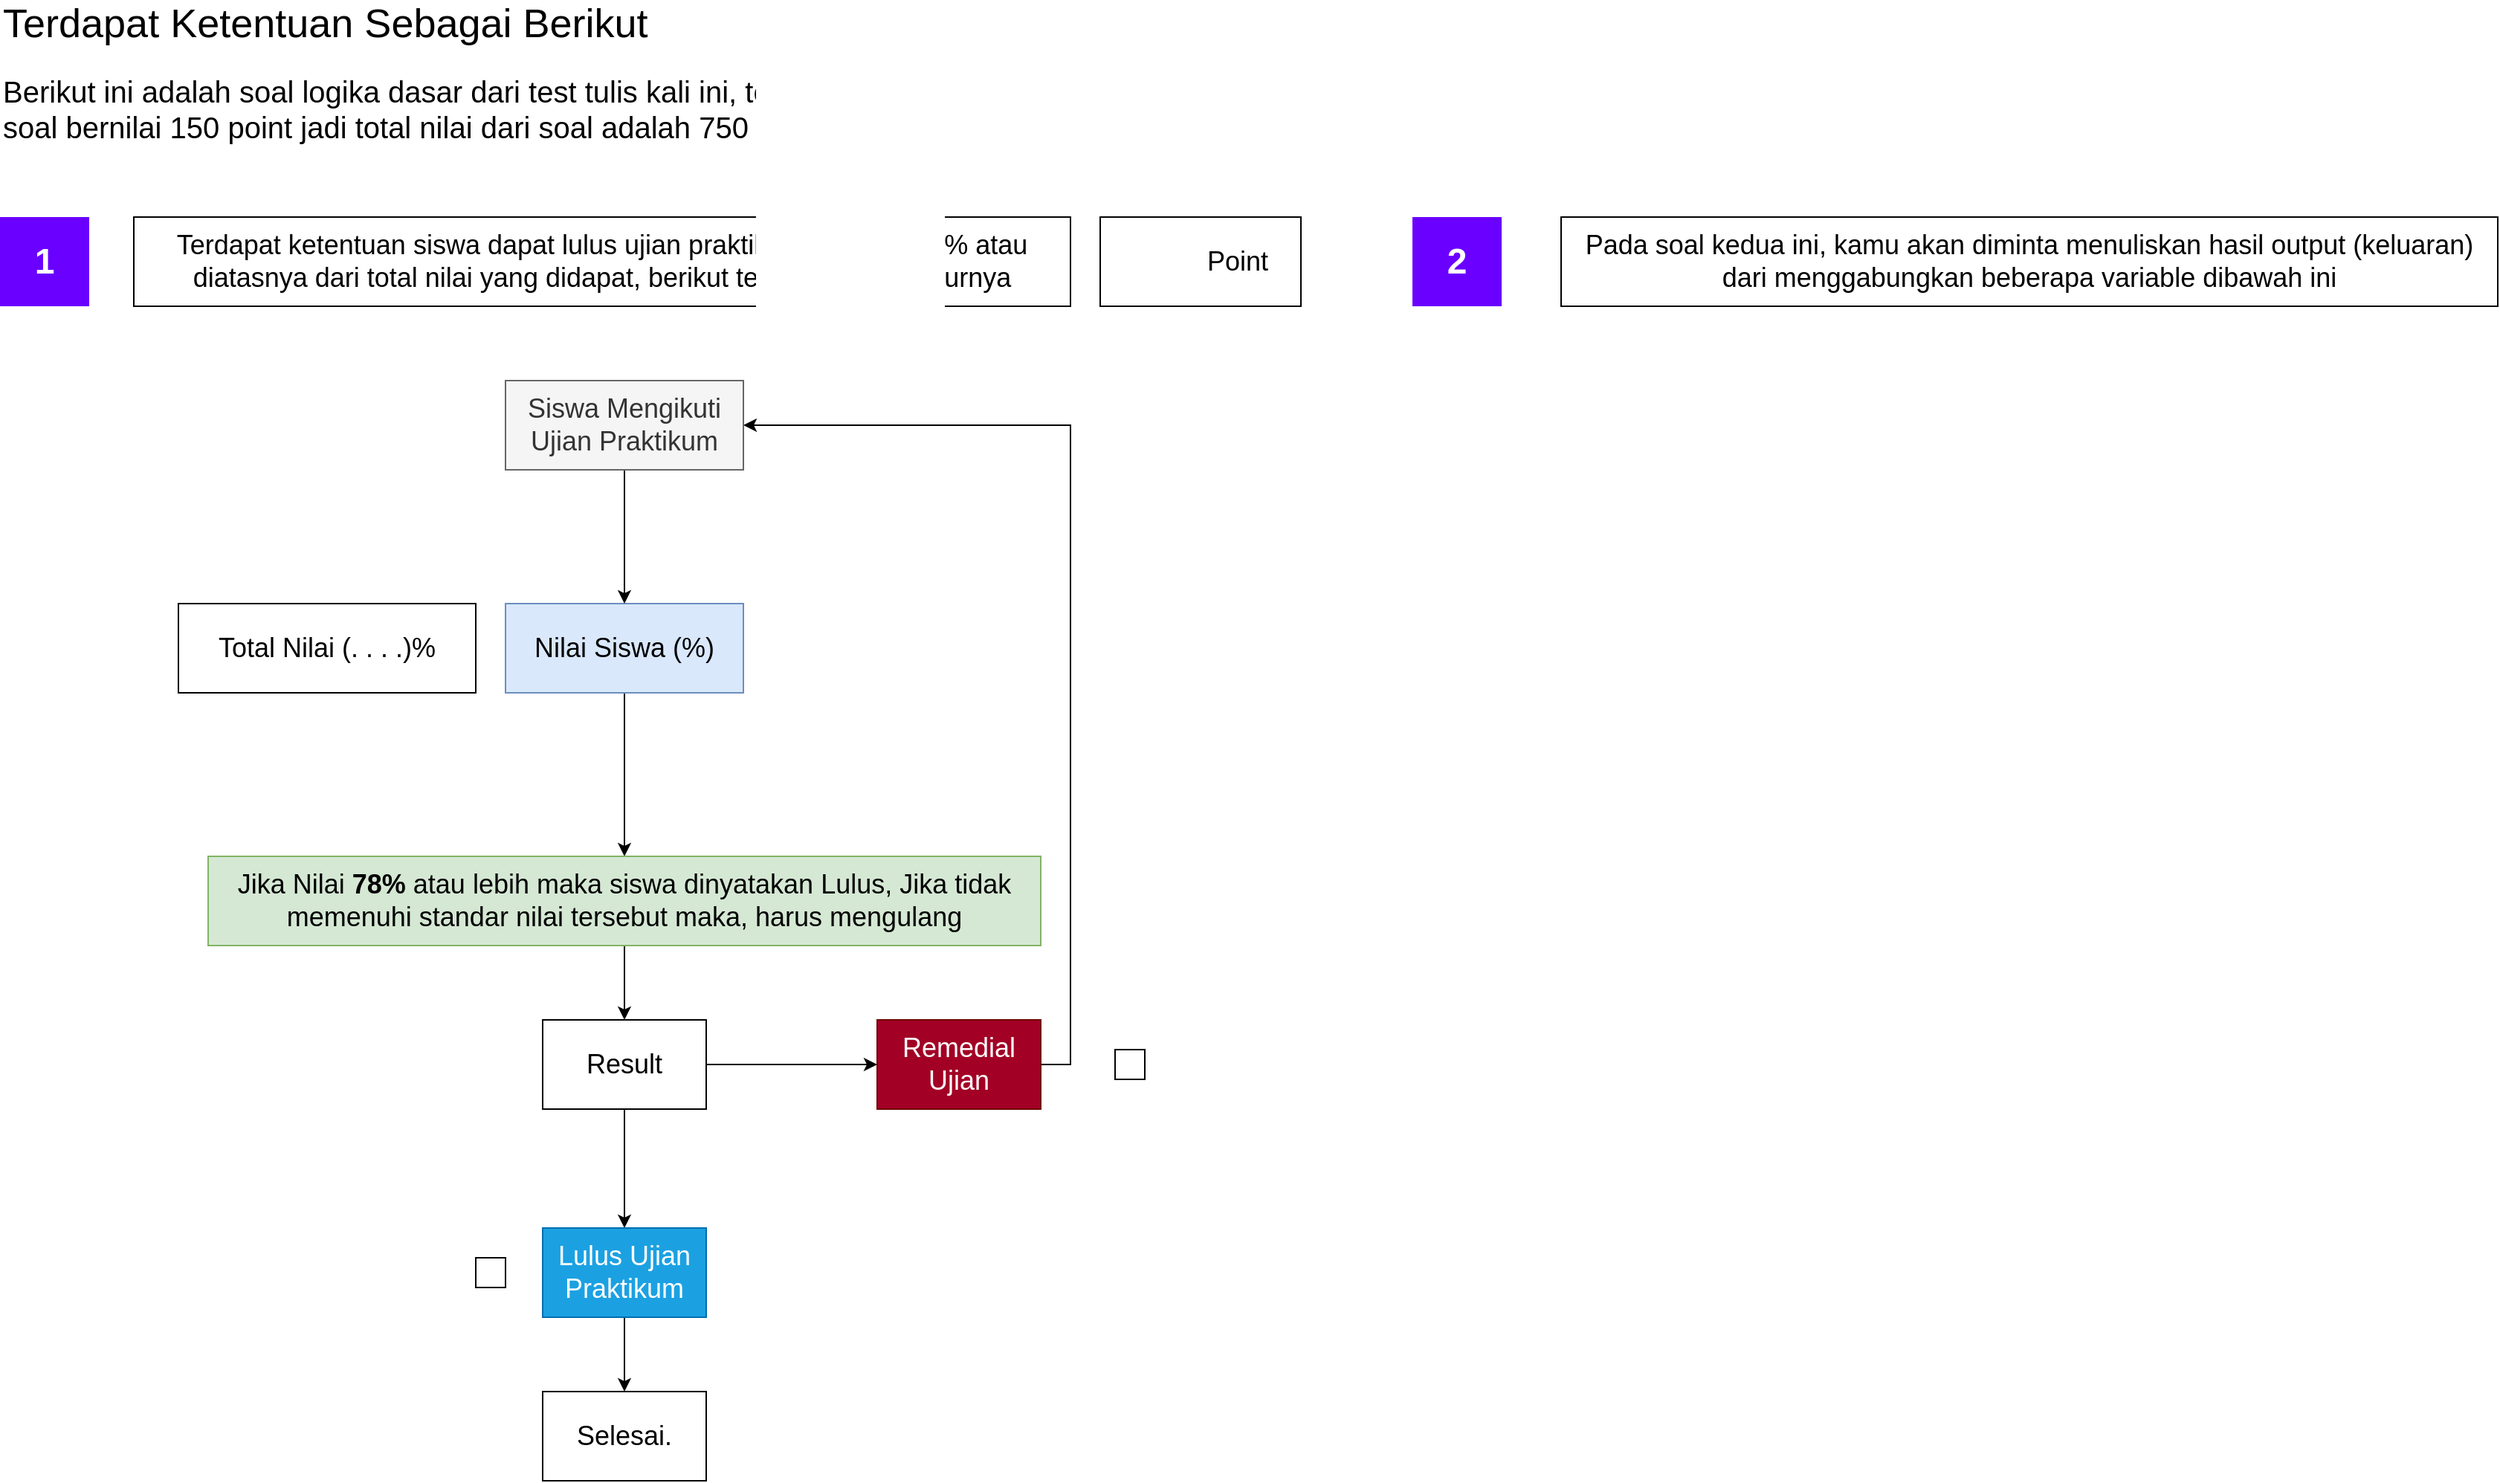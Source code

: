 <mxfile version="10.4.2" type="device"><diagram id="mIngEoSgfQCIhs4ZJ9iA" name="Page-1"><mxGraphModel dx="1600" dy="780" grid="1" gridSize="10" guides="1" tooltips="1" connect="1" arrows="1" fold="1" page="0" pageScale="1" pageWidth="850" pageHeight="1100" math="0" shadow="0"><root><mxCell id="0"/><mxCell id="1" parent="0"/><mxCell id="TnQK53NfRdzHOp6RU_ZX-1" value="Terdapat Ketentuan Sebagai Berikut" style="text;html=1;strokeColor=none;fillColor=none;align=left;verticalAlign=middle;whiteSpace=wrap;rounded=0;fontSize=27;" vertex="1" parent="1"><mxGeometry x="-170" y="30" width="460" height="20" as="geometry"/></mxCell><mxCell id="TnQK53NfRdzHOp6RU_ZX-2" value="Berikut ini adalah soal logika dasar dari test tulis kali ini, total soal terdapat 5 soal setiap soal bernilai 150 point jadi total nilai dari soal adalah 750 point" style="text;html=1;strokeColor=none;fillColor=none;align=left;verticalAlign=middle;whiteSpace=wrap;rounded=0;fontSize=20;" vertex="1" parent="1"><mxGeometry x="-170" y="73" width="820" height="47" as="geometry"/></mxCell><mxCell id="TnQK53NfRdzHOp6RU_ZX-3" value="1" style="rounded=0;whiteSpace=wrap;html=1;fontSize=24;align=center;fontStyle=1;fillColor=#6a00ff;strokeColor=none;fontColor=#ffffff;" vertex="1" parent="1"><mxGeometry x="-170" y="170" width="60" height="60" as="geometry"/></mxCell><mxCell id="TnQK53NfRdzHOp6RU_ZX-4" value="Terdapat ketentuan siswa dapat lulus ujian praktikum jika nilai 78% atau diatasnya dari total nilai yang didapat, berikut terdapat bagan alurnya" style="rounded=0;whiteSpace=wrap;html=1;fontSize=18;align=center;fontStyle=0" vertex="1" parent="1"><mxGeometry x="-80" y="170" width="630" height="60" as="geometry"/></mxCell><mxCell id="TnQK53NfRdzHOp6RU_ZX-8" style="edgeStyle=orthogonalEdgeStyle;rounded=0;orthogonalLoop=1;jettySize=auto;html=1;exitX=0.5;exitY=1;exitDx=0;exitDy=0;fontSize=18;" edge="1" parent="1" source="TnQK53NfRdzHOp6RU_ZX-5" target="TnQK53NfRdzHOp6RU_ZX-6"><mxGeometry relative="1" as="geometry"/></mxCell><mxCell id="TnQK53NfRdzHOp6RU_ZX-5" value="Nilai Siswa (%)" style="rounded=0;whiteSpace=wrap;html=1;fontSize=18;align=center;fontStyle=0;fillColor=#dae8fc;strokeColor=#6c8ebf;" vertex="1" parent="1"><mxGeometry x="170" y="430" width="160" height="60" as="geometry"/></mxCell><mxCell id="TnQK53NfRdzHOp6RU_ZX-11" style="edgeStyle=orthogonalEdgeStyle;rounded=0;orthogonalLoop=1;jettySize=auto;html=1;exitX=0.5;exitY=1;exitDx=0;exitDy=0;fontSize=18;" edge="1" parent="1" source="TnQK53NfRdzHOp6RU_ZX-6" target="TnQK53NfRdzHOp6RU_ZX-9"><mxGeometry relative="1" as="geometry"/></mxCell><mxCell id="TnQK53NfRdzHOp6RU_ZX-6" value="Jika Nilai &lt;b&gt;78%&lt;/b&gt; atau lebih maka siswa dinyatakan Lulus, Jika tidak memenuhi standar nilai tersebut maka, harus mengulang" style="rounded=0;whiteSpace=wrap;html=1;fontSize=18;align=center;fontStyle=0;fillColor=#d5e8d4;strokeColor=#82b366;" vertex="1" parent="1"><mxGeometry x="-30" y="600" width="560" height="60" as="geometry"/></mxCell><mxCell id="TnQK53NfRdzHOp6RU_ZX-14" style="edgeStyle=orthogonalEdgeStyle;rounded=0;orthogonalLoop=1;jettySize=auto;html=1;exitX=0.5;exitY=1;exitDx=0;exitDy=0;entryX=0.5;entryY=0;entryDx=0;entryDy=0;fontSize=18;" edge="1" parent="1" source="TnQK53NfRdzHOp6RU_ZX-9" target="TnQK53NfRdzHOp6RU_ZX-12"><mxGeometry relative="1" as="geometry"/></mxCell><mxCell id="TnQK53NfRdzHOp6RU_ZX-15" style="edgeStyle=orthogonalEdgeStyle;rounded=0;orthogonalLoop=1;jettySize=auto;html=1;exitX=1;exitY=0.5;exitDx=0;exitDy=0;fontSize=18;" edge="1" parent="1" source="TnQK53NfRdzHOp6RU_ZX-9" target="TnQK53NfRdzHOp6RU_ZX-13"><mxGeometry relative="1" as="geometry"/></mxCell><mxCell id="TnQK53NfRdzHOp6RU_ZX-9" value="Result" style="rounded=0;whiteSpace=wrap;html=1;fontSize=18;align=center;fontStyle=0" vertex="1" parent="1"><mxGeometry x="195" y="710" width="110" height="60" as="geometry"/></mxCell><mxCell id="TnQK53NfRdzHOp6RU_ZX-21" style="edgeStyle=orthogonalEdgeStyle;rounded=0;orthogonalLoop=1;jettySize=auto;html=1;exitX=0.5;exitY=1;exitDx=0;exitDy=0;entryX=0.5;entryY=0;entryDx=0;entryDy=0;fontSize=18;" edge="1" parent="1" source="TnQK53NfRdzHOp6RU_ZX-12" target="TnQK53NfRdzHOp6RU_ZX-20"><mxGeometry relative="1" as="geometry"/></mxCell><mxCell id="TnQK53NfRdzHOp6RU_ZX-12" value="Lulus Ujian Praktikum" style="rounded=0;whiteSpace=wrap;html=1;fontSize=18;align=center;fontStyle=0;fillColor=#1ba1e2;strokeColor=#006EAF;fontColor=#ffffff;" vertex="1" parent="1"><mxGeometry x="195" y="850" width="110" height="60" as="geometry"/></mxCell><mxCell id="TnQK53NfRdzHOp6RU_ZX-19" style="edgeStyle=orthogonalEdgeStyle;rounded=0;orthogonalLoop=1;jettySize=auto;html=1;exitX=1;exitY=0.5;exitDx=0;exitDy=0;entryX=1;entryY=0.5;entryDx=0;entryDy=0;fontSize=18;" edge="1" parent="1" source="TnQK53NfRdzHOp6RU_ZX-13" target="TnQK53NfRdzHOp6RU_ZX-17"><mxGeometry relative="1" as="geometry"/></mxCell><mxCell id="TnQK53NfRdzHOp6RU_ZX-13" value="Remedial Ujian" style="rounded=0;whiteSpace=wrap;html=1;fontSize=18;align=center;fontStyle=0;fillColor=#a20025;strokeColor=#6F0000;fontColor=#ffffff;" vertex="1" parent="1"><mxGeometry x="420" y="710" width="110" height="60" as="geometry"/></mxCell><mxCell id="TnQK53NfRdzHOp6RU_ZX-18" style="edgeStyle=orthogonalEdgeStyle;rounded=0;orthogonalLoop=1;jettySize=auto;html=1;exitX=0.5;exitY=1;exitDx=0;exitDy=0;entryX=0.5;entryY=0;entryDx=0;entryDy=0;fontSize=18;" edge="1" parent="1" source="TnQK53NfRdzHOp6RU_ZX-17" target="TnQK53NfRdzHOp6RU_ZX-5"><mxGeometry relative="1" as="geometry"/></mxCell><mxCell id="TnQK53NfRdzHOp6RU_ZX-17" value="Siswa Mengikuti Ujian Praktikum" style="rounded=0;whiteSpace=wrap;html=1;fontSize=18;align=center;fontStyle=0;fillColor=#f5f5f5;strokeColor=#666666;fontColor=#333333;" vertex="1" parent="1"><mxGeometry x="170" y="280" width="160" height="60" as="geometry"/></mxCell><mxCell id="TnQK53NfRdzHOp6RU_ZX-20" value="Selesai." style="rounded=0;whiteSpace=wrap;html=1;fontSize=18;align=center;fontStyle=0" vertex="1" parent="1"><mxGeometry x="195" y="960" width="110" height="60" as="geometry"/></mxCell><mxCell id="TnQK53NfRdzHOp6RU_ZX-22" value="" style="rounded=0;whiteSpace=wrap;html=1;fontSize=18;align=center;fontStyle=0" vertex="1" parent="1"><mxGeometry x="580" y="730" width="20" height="20" as="geometry"/></mxCell><mxCell id="TnQK53NfRdzHOp6RU_ZX-23" value="" style="rounded=0;whiteSpace=wrap;html=1;fontSize=18;align=center;fontStyle=0" vertex="1" parent="1"><mxGeometry x="150" y="870" width="20" height="20" as="geometry"/></mxCell><mxCell id="TnQK53NfRdzHOp6RU_ZX-24" value="Total Nilai (. . . .)%" style="rounded=0;whiteSpace=wrap;html=1;fontSize=18;align=center;fontStyle=0" vertex="1" parent="1"><mxGeometry x="-50" y="430" width="200" height="60" as="geometry"/></mxCell><mxCell id="TnQK53NfRdzHOp6RU_ZX-25" value="&amp;nbsp; &amp;nbsp; &amp;nbsp; &amp;nbsp; &amp;nbsp; Point" style="rounded=0;whiteSpace=wrap;html=1;fontSize=18;align=center;fontStyle=0" vertex="1" parent="1"><mxGeometry x="570" y="170" width="135" height="60" as="geometry"/></mxCell><mxCell id="TnQK53NfRdzHOp6RU_ZX-26" value="2" style="rounded=0;whiteSpace=wrap;html=1;fontSize=24;align=center;fontStyle=1;fillColor=#6a00ff;strokeColor=none;fontColor=#ffffff;" vertex="1" parent="1"><mxGeometry x="780" y="170" width="60" height="60" as="geometry"/></mxCell><mxCell id="TnQK53NfRdzHOp6RU_ZX-27" value="Pada soal kedua ini, kamu akan diminta menuliskan hasil output (keluaran) dari menggabungkan beberapa variable dibawah ini" style="rounded=0;whiteSpace=wrap;html=1;fontSize=18;align=center;fontStyle=0" vertex="1" parent="1"><mxGeometry x="880" y="170" width="630" height="60" as="geometry"/></mxCell></root></mxGraphModel></diagram></mxfile>